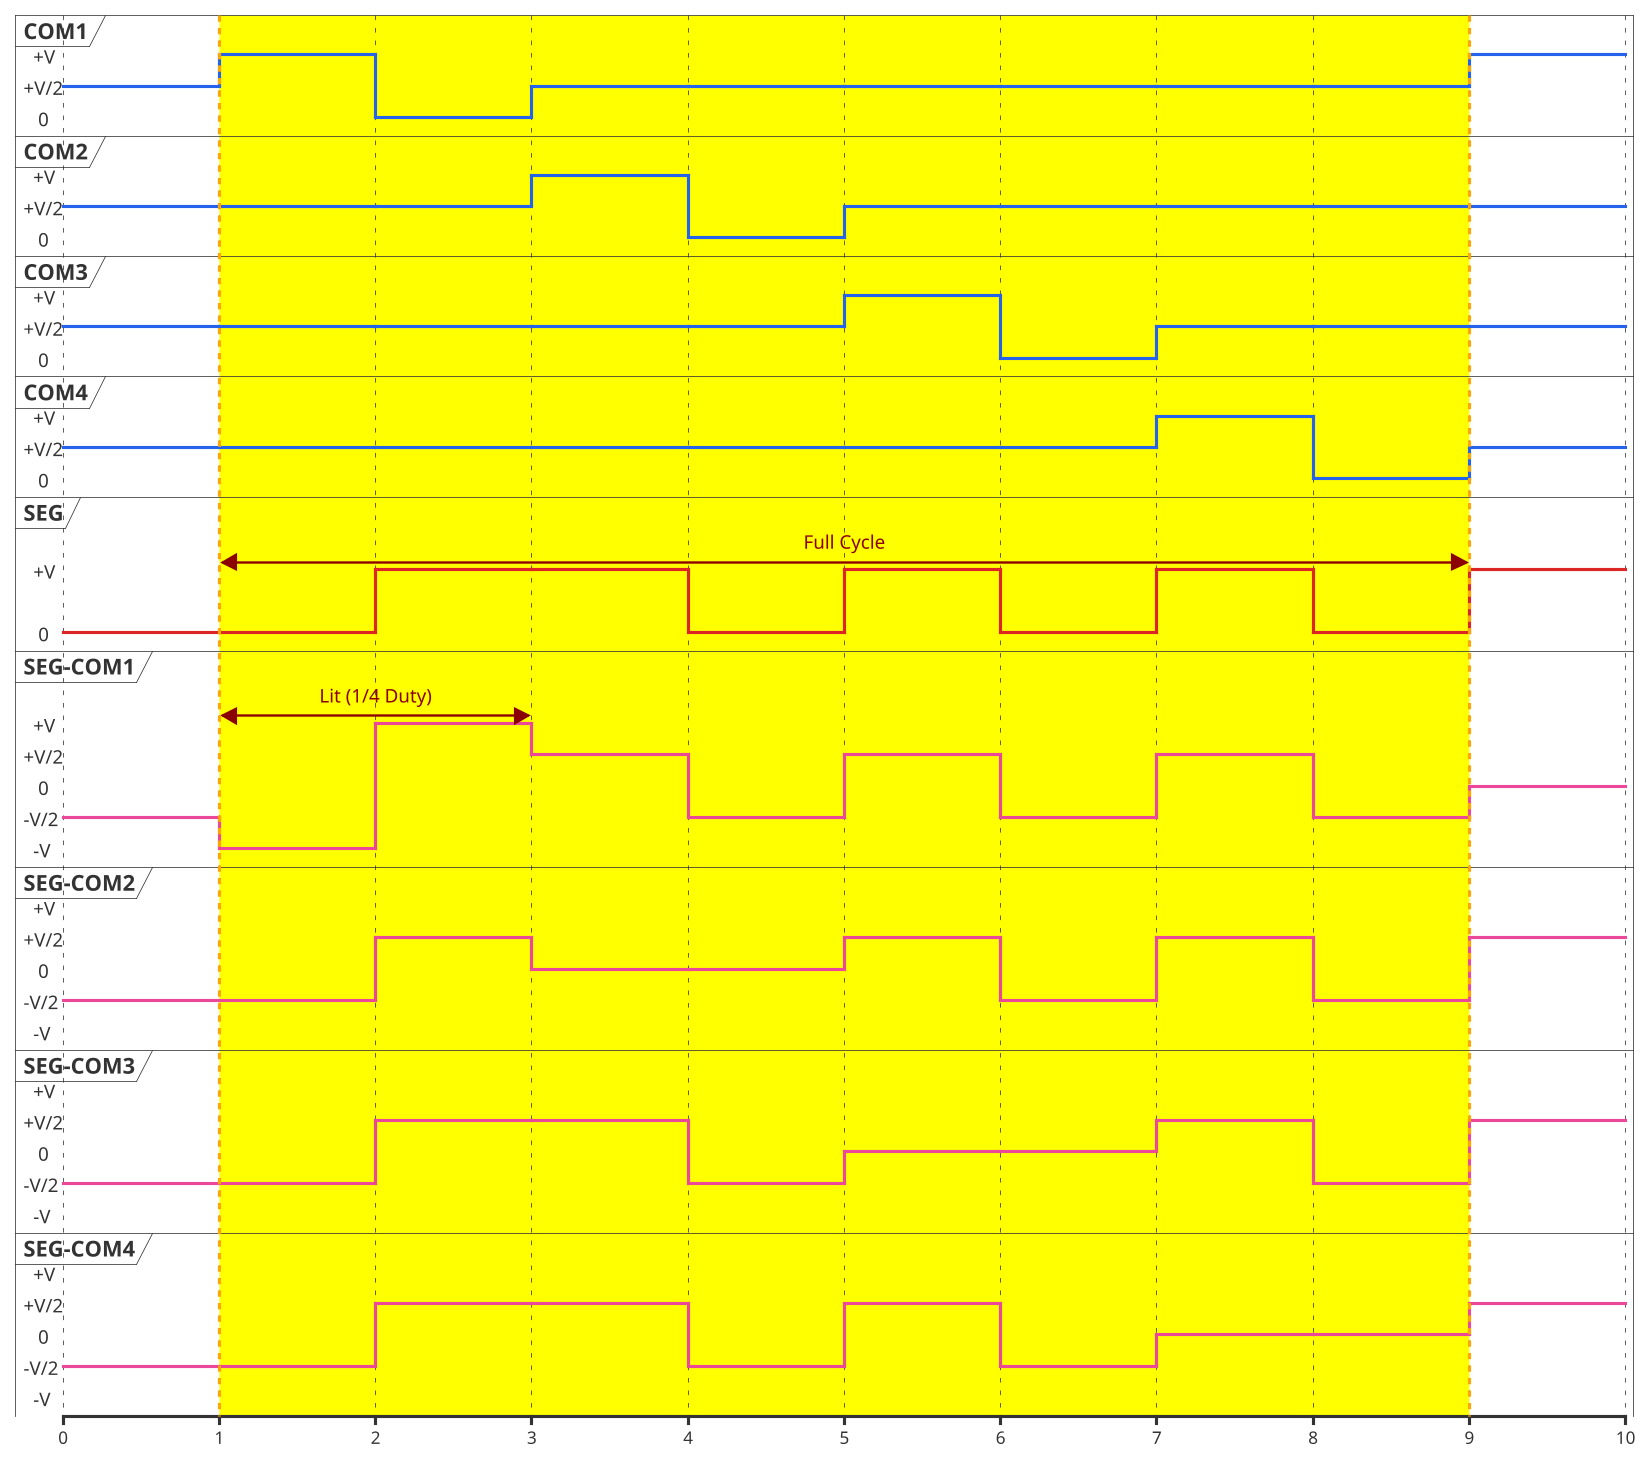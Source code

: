 @startuml

skinparam dpi 150
skinparam defaultFontName "Iosevka Curly"
scale 1 as 100 pixels

<style>
timingDiagram {
  .blue {
    LineColor #2563eb
  }
  .red {
    LineColor #dc2626
  }
  .pink {
    LineColor #ec4899
  }
}
</style>

robust "COM1" as C1 <<blue>>
robust "COM2" as C2 <<blue>>
robust "COM3" as C3 <<blue>>
robust "COM4" as C4 <<blue>>
robust "SEG" as S <<red>>
robust "SEG-COM1" as SC1 <<pink>>
robust "SEG-COM2" as SC2 <<pink>>
robust "SEG-COM3" as SC3 <<pink>>
robust "SEG-COM4" as SC4 <<pink>>

C1 has "  +V" as HIGH
C1 has "+V/2" as MID
C1 has "   0" as LOW

C2 has "  +V" as HIGH
C2 has "+V/2" as MID
C2 has "   0" as LOW

C3 has "  +V" as HIGH
C3 has "+V/2" as MID
C3 has "   0" as LOW

C4 has "  +V" as HIGH
C4 has "+V/2" as MID
C4 has "   0" as LOW

S has "  +V" as HIGH
S has " " as MID
S has "   0" as LOW

SC1 has "  +V" as HIGH
SC1 has "+V/2" as MID
SC1 has "   0" as LOW
SC1 has "-V/2" as mMID
SC1 has "  -V" as mHIGH

SC2 has "  +V" as HIGH
SC2 has "+V/2" as MID
SC2 has "   0" as LOW
SC2 has "-V/2" as mMID
SC2 has "  -V" as mHIGH

SC3 has "  +V" as HIGH
SC3 has "+V/2" as MID
SC3 has "   0" as LOW
SC3 has "-V/2" as mMID
SC3 has "  -V" as mHIGH

SC4 has "  +V" as HIGH
SC4 has "+V/2" as MID
SC4 has "   0" as LOW
SC4 has "-V/2" as mMID
SC4 has "  -V" as mHIGH

@0
C1 is MID
C2 is MID
C3 is MID
C4 is MID
S is LOW
SC1 is mMID
SC2 is mMID
SC3 is mMID
SC4 is mMID

@1
C1 is HIGH
C2 is MID
C3 is MID
C4 is MID
S is LOW
SC1 is mHIGH
SC2 is mMID
SC3 is mMID
SC4 is mMID

@2
C1 is LOW
C2 is MID
C3 is MID
C4 is MID
S is HIGH
SC1 is HIGH
SC2 is MID
SC3 is MID
SC4 is MID

@3
C1 is MID
C2 is HIGH
C3 is MID
C4 is MID
S is HIGH
SC1 is MID
SC2 is LOW
SC3 is MID
SC4 is MID

@4
C1 is MID
C2 is LOW
C3 is MID
C4 is MID
S is LOW
SC1 is mMID
SC2 is LOW
SC3 is mMID
SC4 is mMID

@5
C1 is MID
C2 is MID
C3 is HIGH
C4 is MID
S is HIGH
SC1 is MID
SC2 is MID
SC3 is LOW
SC4 is MID

@6
C1 is MID
C2 is MID
C3 is LOW
C4 is MID
S is LOW
SC1 is mMID
SC2 is mMID
SC3 is LOW
SC4 is mMID

@7
C1 is MID
C2 is MID
C3 is MID
C4 is HIGH
S is HIGH
SC1 is MID
SC2 is MID
SC3 is MID
SC4 is LOW

@8
C1 is MID
C2 is MID
C3 is MID
C4 is LOW
S is LOW
SC1 is mMID
SC2 is mMID
SC3 is mMID
SC4 is LOW

@9
C1 is HIGH
C2 is MID
C3 is MID
C4 is MID
S is HIGH
SC1 is LOW
SC2 is MID
SC3 is MID
SC4 is MID

S@1 <-> @9: Full Cycle
SC1@1 <-> @3 : Lit (1/4 Duty)

highlight 1 to 9 #Yellow;line:Orange

@enduml
